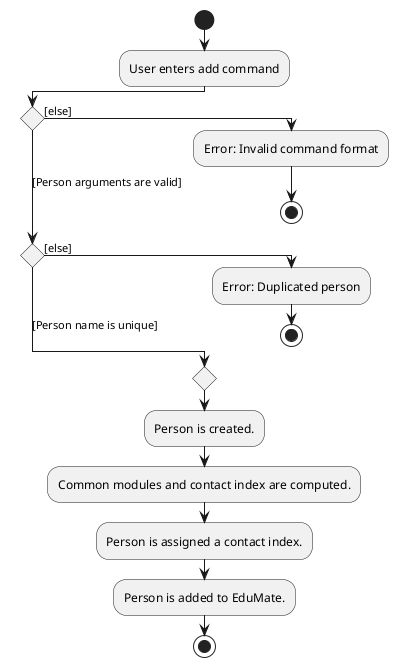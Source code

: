 @startuml
!pragma useVerticalIf on
start
:User enters add command;
if () then ([else])
  :Error: Invalid command format;
  stop
([Person arguments are valid]) elseif () then ([else])
  :Error: Duplicated person;
  stop
else ([Person name is unique])
endif
  :Person is created.;
  :Common modules and contact index are computed.;
  :Person is assigned a contact index.;
  :Person is added to EduMate.;
stop

@enduml
